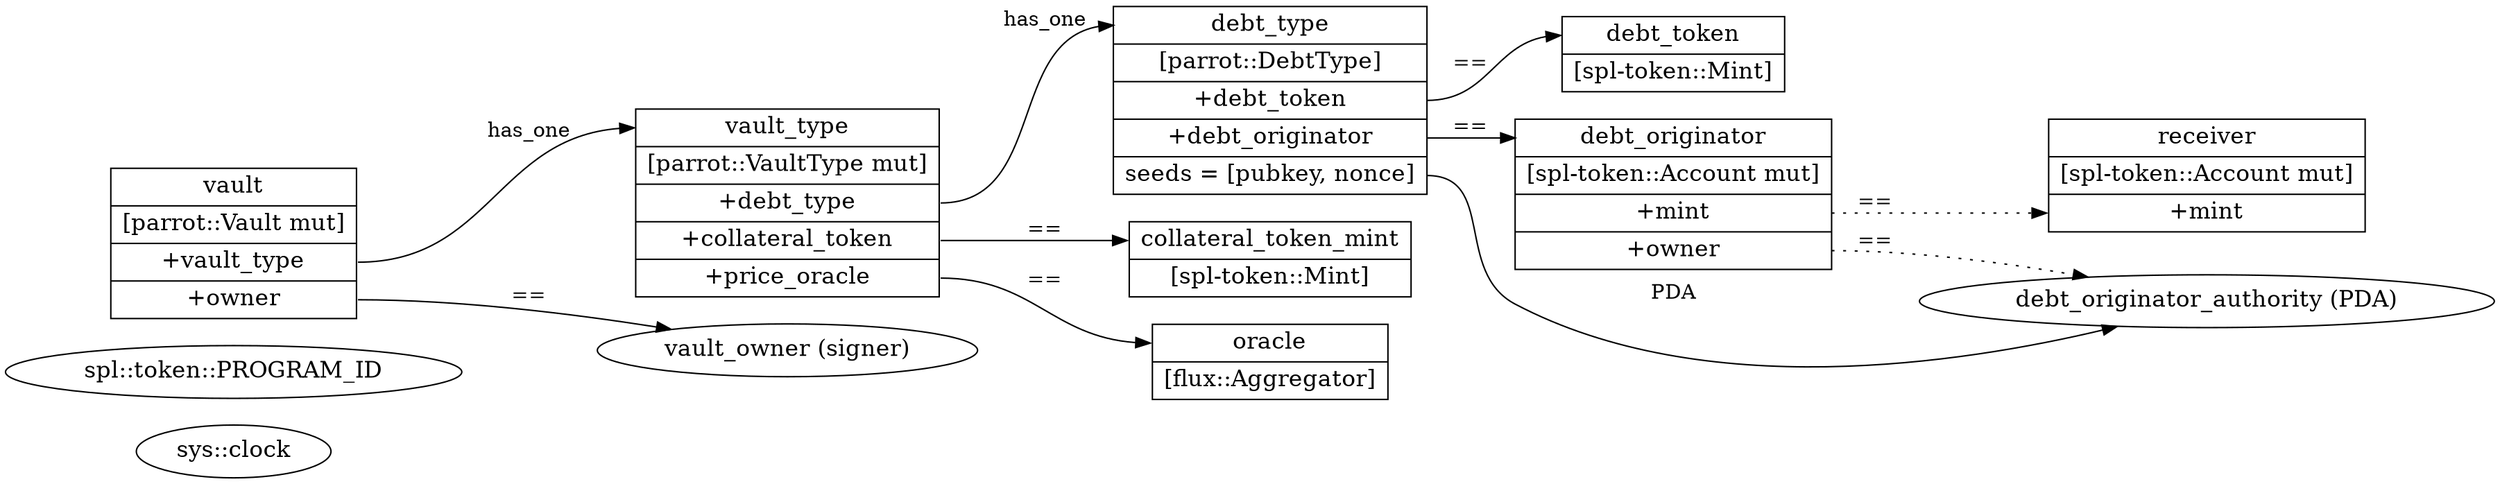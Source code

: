digraph parrot_accounts{
    graph [rankdir = "LR"];
    node [fontsize = "16"shape = "ellipse"];
    edge [];


// --accounts
    "sys::clock" [
    ]

    "spl::token::PROGRAM_ID" [
    ]

    "aggregator" [
        label = "<f0> oracle |
        [flux::Aggregator]"
        shape = "record"
    ]

    "vault_owner" [
        label = "vault_owner (signer)"
    ]

    "debt_type" [
        label = "
        <f0> debt_type |
        [parrot::DebtType] |
        <debt_token> +debt_token|
        <debt_originator> +debt_originator|
        <seeds> seeds = [pubkey, nonce]
        "
        shape = "record"
    ]

    "vault_type" [
        label = "<f0> vault_type |
        [parrot::VaultType mut] |
        <debt_type> +debt_type|
        <collateral_token> +collateral_token|
        <price_oracle> +price_oracle
        "
        shape = "record"
    ]

    "debt_token" [
        label = "<f0> debt_token |
        [spl-token::Mint]
        "
        shape = "record"
    ]

    "collateral_token" [
        label = "<f0> collateral_token_mint |
        [spl-token::Mint]"
        shape = "record"
    ]

    "debt_originator_authority" [
        label = "debt_originator_authority (PDA)"
    ]

    "debt_originator" [
        label = "<f0> debt_originator|
        [spl-token::Account mut]|
        <mint>+mint|
        <owner>+owner
        "
        shape = "record"
    ]

    "vault" [
        label = "<f0> vault |
        [parrot::Vault mut] |
        <vault_type> +vault_type|
        <owner> +owner
        "
        shape = "record"
    ]

    "receiver" [
        label = "<f0> receiver|
        [spl-token::Account mut]|
        <mint>+mint
        "
        shape = "record"
    ]

    // --account relations

    debt_type:debt_originator -> debt_originator:f0 [label="=="];
    debt_type:debt_token -> debt_token:f0 [label="=="];
    debt_type:seeds -> debt_originator_authority [label="PDA"];

    debt_originator:owner ->  debt_originator_authority [style="dotted" label="=="];
    debt_originator:mint -> receiver:mint [style="dotted" label="=="];

    vault_type:debt_type -> debt_type:f0 [label="has_one"];
    vault_type:collateral_token -> collateral_token:f0 [label="=="];
    vault_type:price_oracle -> aggregator:f0 [label="=="];

    vault:vault_type -> vault_type:f0 [label="has_one"];
    vault:owner -> vault_owner [label="=="];
}